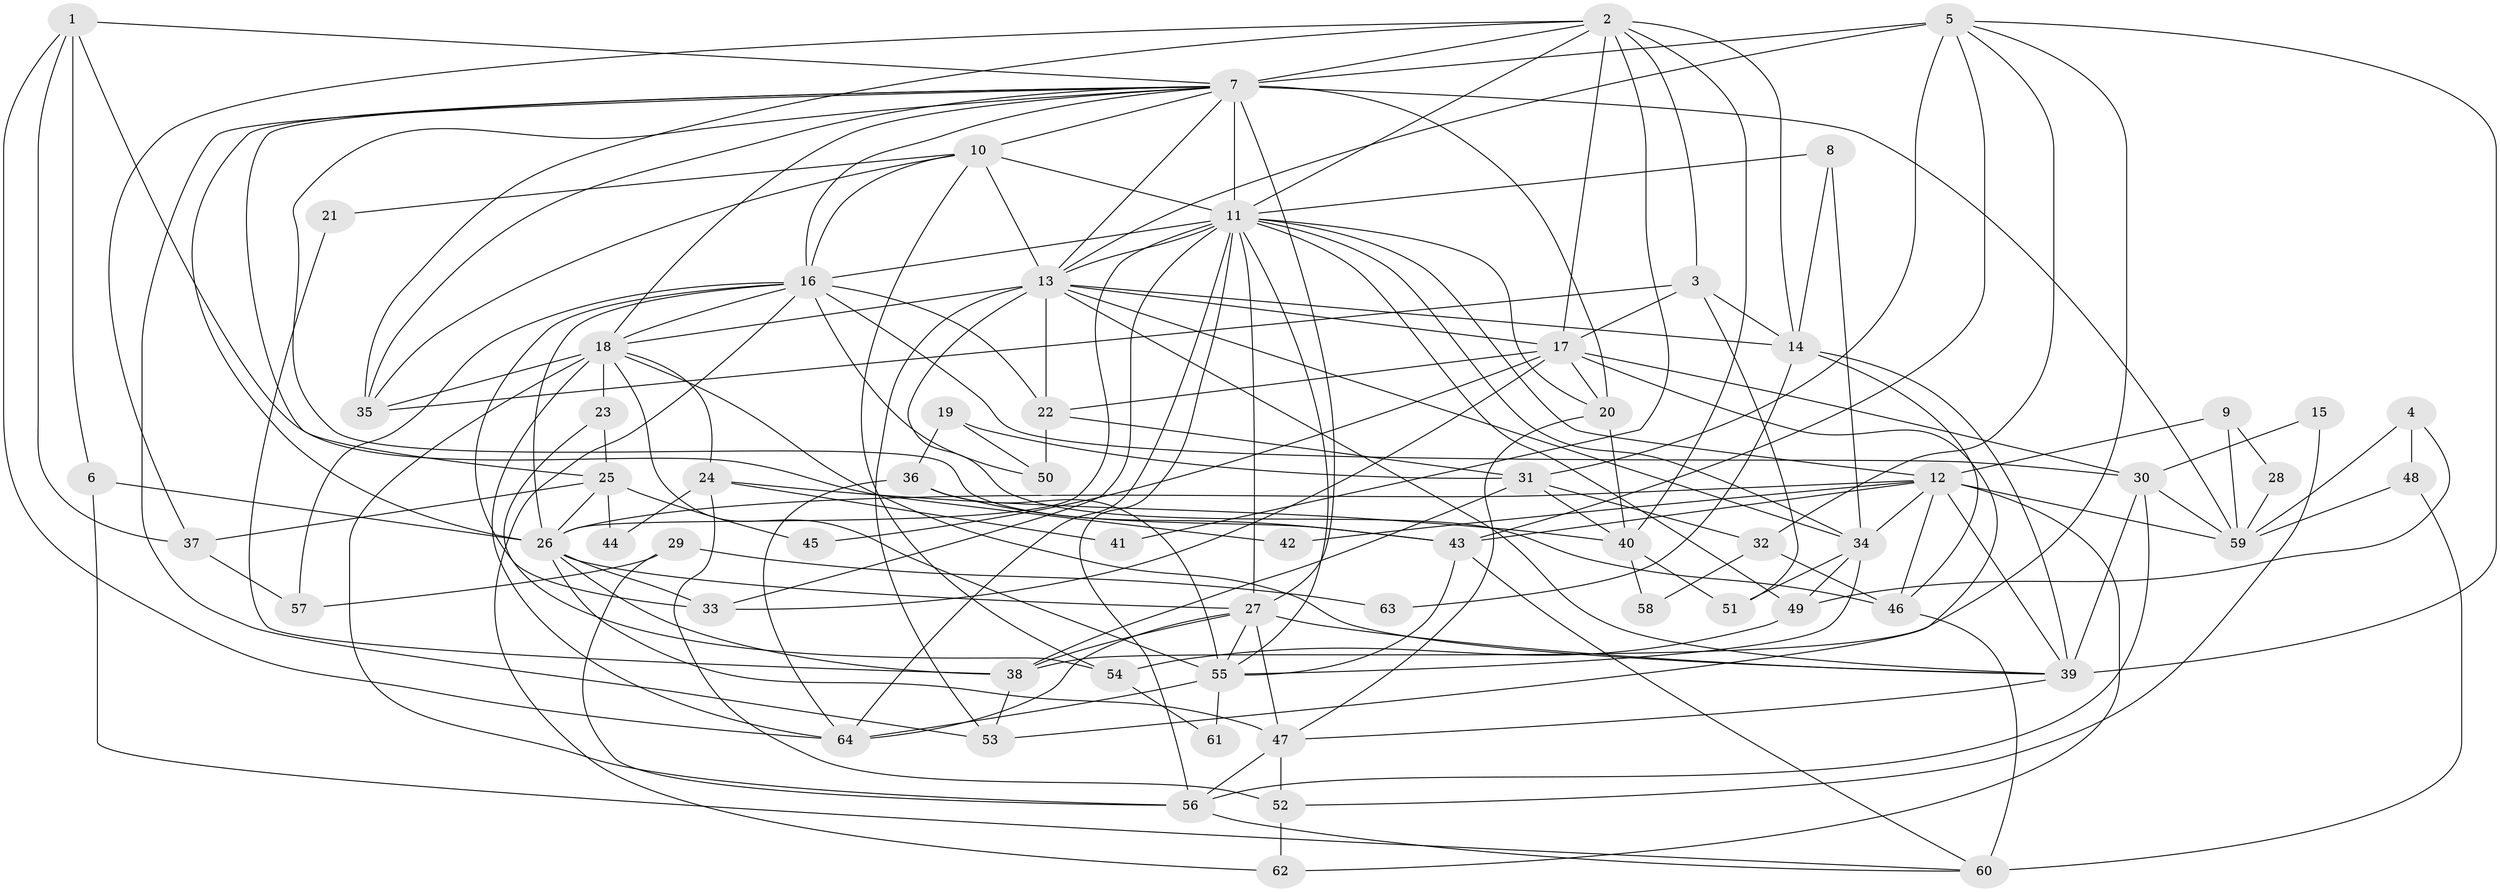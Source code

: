 // original degree distribution, {5: 0.1640625, 4: 0.25, 3: 0.2890625, 6: 0.1171875, 2: 0.1328125, 7: 0.03125, 8: 0.015625}
// Generated by graph-tools (version 1.1) at 2025/36/03/09/25 02:36:04]
// undirected, 64 vertices, 172 edges
graph export_dot {
graph [start="1"]
  node [color=gray90,style=filled];
  1;
  2;
  3;
  4;
  5;
  6;
  7;
  8;
  9;
  10;
  11;
  12;
  13;
  14;
  15;
  16;
  17;
  18;
  19;
  20;
  21;
  22;
  23;
  24;
  25;
  26;
  27;
  28;
  29;
  30;
  31;
  32;
  33;
  34;
  35;
  36;
  37;
  38;
  39;
  40;
  41;
  42;
  43;
  44;
  45;
  46;
  47;
  48;
  49;
  50;
  51;
  52;
  53;
  54;
  55;
  56;
  57;
  58;
  59;
  60;
  61;
  62;
  63;
  64;
  1 -- 6 [weight=1.0];
  1 -- 7 [weight=1.0];
  1 -- 37 [weight=1.0];
  1 -- 42 [weight=1.0];
  1 -- 64 [weight=1.0];
  2 -- 3 [weight=1.0];
  2 -- 7 [weight=1.0];
  2 -- 11 [weight=1.0];
  2 -- 14 [weight=2.0];
  2 -- 17 [weight=4.0];
  2 -- 35 [weight=1.0];
  2 -- 37 [weight=1.0];
  2 -- 40 [weight=1.0];
  2 -- 41 [weight=1.0];
  3 -- 14 [weight=1.0];
  3 -- 17 [weight=1.0];
  3 -- 35 [weight=1.0];
  3 -- 51 [weight=1.0];
  4 -- 48 [weight=1.0];
  4 -- 49 [weight=1.0];
  4 -- 59 [weight=1.0];
  5 -- 7 [weight=1.0];
  5 -- 13 [weight=1.0];
  5 -- 31 [weight=2.0];
  5 -- 32 [weight=1.0];
  5 -- 38 [weight=1.0];
  5 -- 39 [weight=1.0];
  5 -- 43 [weight=1.0];
  6 -- 26 [weight=1.0];
  6 -- 60 [weight=1.0];
  7 -- 10 [weight=1.0];
  7 -- 11 [weight=3.0];
  7 -- 13 [weight=2.0];
  7 -- 16 [weight=1.0];
  7 -- 18 [weight=1.0];
  7 -- 20 [weight=5.0];
  7 -- 25 [weight=1.0];
  7 -- 26 [weight=1.0];
  7 -- 27 [weight=1.0];
  7 -- 35 [weight=1.0];
  7 -- 43 [weight=1.0];
  7 -- 53 [weight=1.0];
  7 -- 59 [weight=1.0];
  8 -- 11 [weight=1.0];
  8 -- 14 [weight=1.0];
  8 -- 34 [weight=1.0];
  9 -- 12 [weight=1.0];
  9 -- 28 [weight=1.0];
  9 -- 59 [weight=1.0];
  10 -- 11 [weight=2.0];
  10 -- 13 [weight=1.0];
  10 -- 16 [weight=1.0];
  10 -- 21 [weight=1.0];
  10 -- 35 [weight=1.0];
  10 -- 54 [weight=1.0];
  11 -- 12 [weight=1.0];
  11 -- 13 [weight=1.0];
  11 -- 16 [weight=3.0];
  11 -- 20 [weight=1.0];
  11 -- 26 [weight=1.0];
  11 -- 27 [weight=1.0];
  11 -- 33 [weight=1.0];
  11 -- 34 [weight=1.0];
  11 -- 49 [weight=1.0];
  11 -- 55 [weight=1.0];
  11 -- 56 [weight=1.0];
  11 -- 64 [weight=1.0];
  12 -- 26 [weight=2.0];
  12 -- 34 [weight=1.0];
  12 -- 39 [weight=1.0];
  12 -- 42 [weight=1.0];
  12 -- 43 [weight=1.0];
  12 -- 46 [weight=1.0];
  12 -- 59 [weight=1.0];
  12 -- 62 [weight=1.0];
  13 -- 14 [weight=2.0];
  13 -- 17 [weight=1.0];
  13 -- 18 [weight=1.0];
  13 -- 22 [weight=1.0];
  13 -- 34 [weight=1.0];
  13 -- 39 [weight=1.0];
  13 -- 46 [weight=1.0];
  13 -- 53 [weight=1.0];
  14 -- 39 [weight=1.0];
  14 -- 46 [weight=1.0];
  14 -- 63 [weight=1.0];
  15 -- 30 [weight=1.0];
  15 -- 52 [weight=1.0];
  16 -- 18 [weight=1.0];
  16 -- 22 [weight=1.0];
  16 -- 26 [weight=1.0];
  16 -- 30 [weight=2.0];
  16 -- 33 [weight=2.0];
  16 -- 50 [weight=1.0];
  16 -- 57 [weight=1.0];
  16 -- 62 [weight=1.0];
  17 -- 20 [weight=1.0];
  17 -- 22 [weight=1.0];
  17 -- 30 [weight=1.0];
  17 -- 33 [weight=1.0];
  17 -- 45 [weight=1.0];
  17 -- 53 [weight=1.0];
  18 -- 23 [weight=2.0];
  18 -- 24 [weight=1.0];
  18 -- 35 [weight=1.0];
  18 -- 39 [weight=1.0];
  18 -- 55 [weight=1.0];
  18 -- 56 [weight=1.0];
  18 -- 64 [weight=1.0];
  19 -- 31 [weight=1.0];
  19 -- 36 [weight=1.0];
  19 -- 50 [weight=1.0];
  20 -- 40 [weight=1.0];
  20 -- 47 [weight=1.0];
  21 -- 38 [weight=1.0];
  22 -- 31 [weight=1.0];
  22 -- 50 [weight=1.0];
  23 -- 25 [weight=1.0];
  23 -- 54 [weight=1.0];
  24 -- 40 [weight=1.0];
  24 -- 41 [weight=1.0];
  24 -- 44 [weight=1.0];
  24 -- 52 [weight=1.0];
  25 -- 26 [weight=1.0];
  25 -- 37 [weight=1.0];
  25 -- 44 [weight=1.0];
  25 -- 45 [weight=1.0];
  26 -- 27 [weight=1.0];
  26 -- 33 [weight=1.0];
  26 -- 38 [weight=1.0];
  26 -- 47 [weight=1.0];
  27 -- 38 [weight=1.0];
  27 -- 39 [weight=1.0];
  27 -- 47 [weight=1.0];
  27 -- 55 [weight=1.0];
  27 -- 64 [weight=1.0];
  28 -- 59 [weight=1.0];
  29 -- 56 [weight=1.0];
  29 -- 57 [weight=1.0];
  29 -- 63 [weight=1.0];
  30 -- 39 [weight=1.0];
  30 -- 56 [weight=1.0];
  30 -- 59 [weight=1.0];
  31 -- 32 [weight=1.0];
  31 -- 38 [weight=1.0];
  31 -- 40 [weight=1.0];
  32 -- 46 [weight=1.0];
  32 -- 58 [weight=1.0];
  34 -- 49 [weight=1.0];
  34 -- 51 [weight=1.0];
  34 -- 55 [weight=1.0];
  36 -- 43 [weight=1.0];
  36 -- 55 [weight=1.0];
  36 -- 64 [weight=1.0];
  37 -- 57 [weight=1.0];
  38 -- 53 [weight=1.0];
  39 -- 47 [weight=1.0];
  40 -- 51 [weight=1.0];
  40 -- 58 [weight=1.0];
  43 -- 55 [weight=1.0];
  43 -- 60 [weight=1.0];
  46 -- 60 [weight=1.0];
  47 -- 52 [weight=1.0];
  47 -- 56 [weight=1.0];
  48 -- 59 [weight=1.0];
  48 -- 60 [weight=1.0];
  49 -- 54 [weight=1.0];
  52 -- 62 [weight=1.0];
  54 -- 61 [weight=1.0];
  55 -- 61 [weight=1.0];
  55 -- 64 [weight=1.0];
  56 -- 60 [weight=1.0];
}
